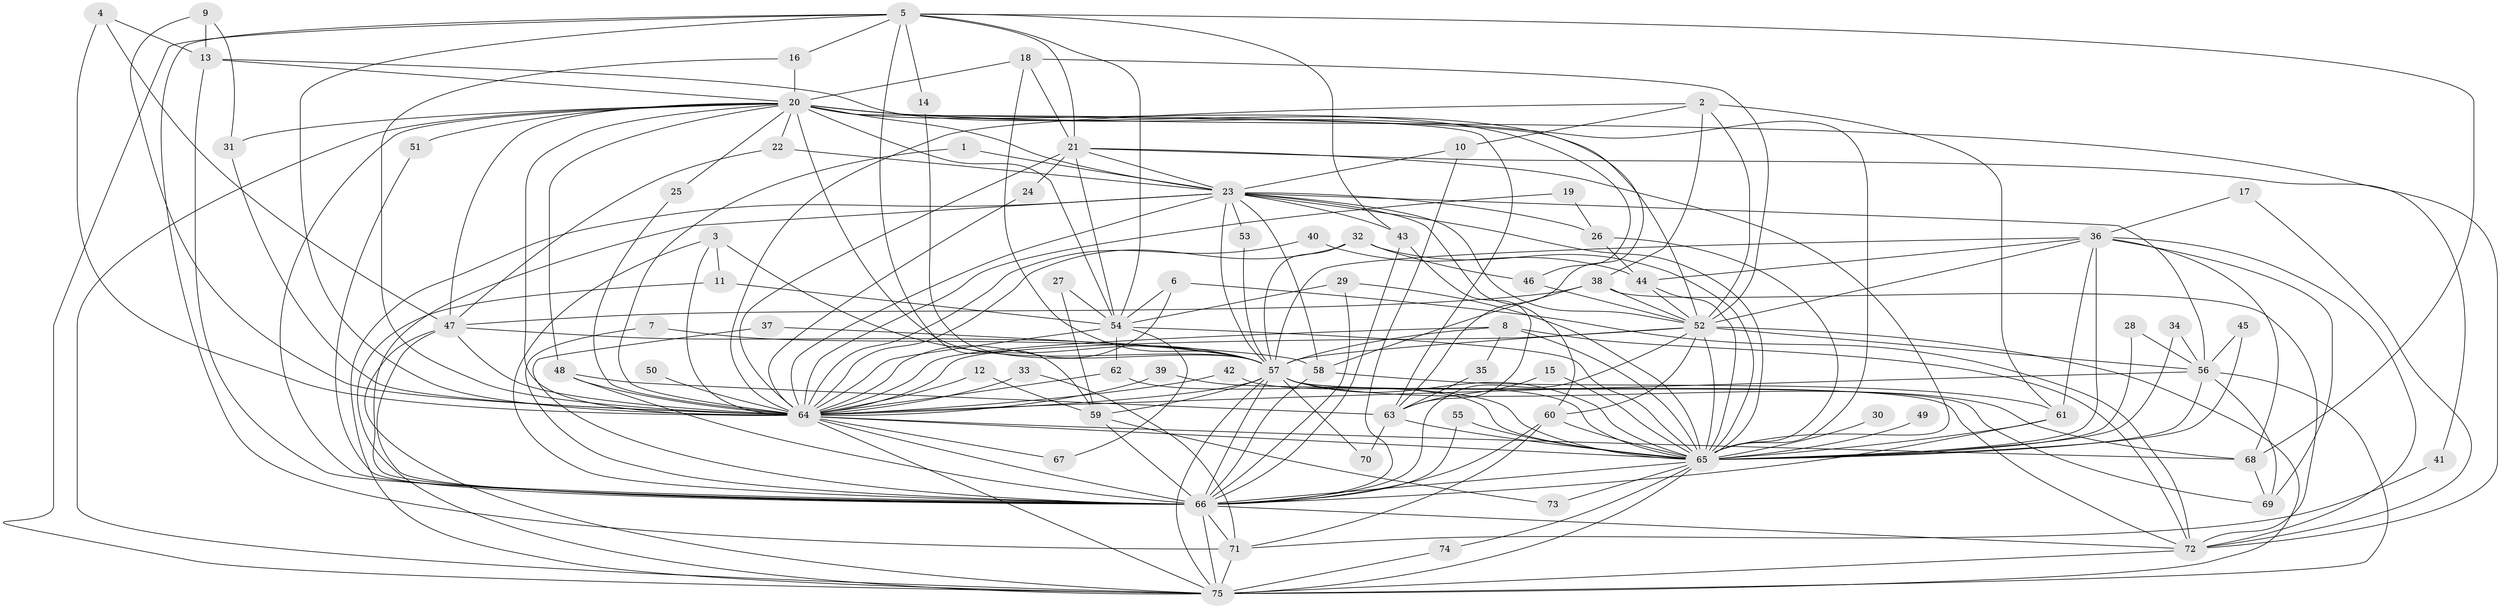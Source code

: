 // original degree distribution, {39: 0.006711409395973154, 16: 0.006711409395973154, 31: 0.006711409395973154, 17: 0.013422818791946308, 20: 0.013422818791946308, 22: 0.006711409395973154, 24: 0.006711409395973154, 28: 0.006711409395973154, 7: 0.006711409395973154, 4: 0.08053691275167785, 5: 0.06040268456375839, 3: 0.21476510067114093, 2: 0.5234899328859061, 11: 0.006711409395973154, 8: 0.020134228187919462, 9: 0.006711409395973154, 6: 0.006711409395973154, 10: 0.006711409395973154}
// Generated by graph-tools (version 1.1) at 2025/49/03/09/25 03:49:32]
// undirected, 75 vertices, 212 edges
graph export_dot {
graph [start="1"]
  node [color=gray90,style=filled];
  1;
  2;
  3;
  4;
  5;
  6;
  7;
  8;
  9;
  10;
  11;
  12;
  13;
  14;
  15;
  16;
  17;
  18;
  19;
  20;
  21;
  22;
  23;
  24;
  25;
  26;
  27;
  28;
  29;
  30;
  31;
  32;
  33;
  34;
  35;
  36;
  37;
  38;
  39;
  40;
  41;
  42;
  43;
  44;
  45;
  46;
  47;
  48;
  49;
  50;
  51;
  52;
  53;
  54;
  55;
  56;
  57;
  58;
  59;
  60;
  61;
  62;
  63;
  64;
  65;
  66;
  67;
  68;
  69;
  70;
  71;
  72;
  73;
  74;
  75;
  1 -- 23 [weight=1.0];
  1 -- 64 [weight=1.0];
  2 -- 10 [weight=1.0];
  2 -- 38 [weight=1.0];
  2 -- 52 [weight=1.0];
  2 -- 61 [weight=1.0];
  2 -- 64 [weight=1.0];
  3 -- 11 [weight=1.0];
  3 -- 57 [weight=1.0];
  3 -- 64 [weight=1.0];
  3 -- 66 [weight=1.0];
  4 -- 13 [weight=1.0];
  4 -- 47 [weight=1.0];
  4 -- 64 [weight=1.0];
  5 -- 14 [weight=1.0];
  5 -- 16 [weight=1.0];
  5 -- 21 [weight=1.0];
  5 -- 43 [weight=1.0];
  5 -- 54 [weight=1.0];
  5 -- 59 [weight=1.0];
  5 -- 64 [weight=1.0];
  5 -- 68 [weight=1.0];
  5 -- 71 [weight=1.0];
  5 -- 75 [weight=1.0];
  6 -- 54 [weight=1.0];
  6 -- 64 [weight=1.0];
  6 -- 72 [weight=1.0];
  7 -- 57 [weight=1.0];
  7 -- 66 [weight=1.0];
  8 -- 35 [weight=1.0];
  8 -- 57 [weight=1.0];
  8 -- 64 [weight=1.0];
  8 -- 65 [weight=2.0];
  8 -- 72 [weight=1.0];
  9 -- 13 [weight=1.0];
  9 -- 31 [weight=1.0];
  9 -- 64 [weight=1.0];
  10 -- 23 [weight=1.0];
  10 -- 66 [weight=1.0];
  11 -- 54 [weight=1.0];
  11 -- 75 [weight=1.0];
  12 -- 59 [weight=1.0];
  12 -- 64 [weight=1.0];
  13 -- 20 [weight=1.0];
  13 -- 63 [weight=1.0];
  13 -- 66 [weight=1.0];
  14 -- 57 [weight=1.0];
  15 -- 63 [weight=1.0];
  15 -- 65 [weight=1.0];
  16 -- 20 [weight=1.0];
  16 -- 64 [weight=1.0];
  17 -- 36 [weight=1.0];
  17 -- 72 [weight=1.0];
  18 -- 20 [weight=1.0];
  18 -- 21 [weight=1.0];
  18 -- 52 [weight=1.0];
  18 -- 57 [weight=1.0];
  19 -- 26 [weight=1.0];
  19 -- 64 [weight=1.0];
  20 -- 22 [weight=1.0];
  20 -- 23 [weight=2.0];
  20 -- 25 [weight=1.0];
  20 -- 31 [weight=1.0];
  20 -- 46 [weight=1.0];
  20 -- 47 [weight=1.0];
  20 -- 48 [weight=1.0];
  20 -- 51 [weight=2.0];
  20 -- 52 [weight=2.0];
  20 -- 54 [weight=1.0];
  20 -- 57 [weight=2.0];
  20 -- 63 [weight=1.0];
  20 -- 64 [weight=3.0];
  20 -- 65 [weight=4.0];
  20 -- 66 [weight=2.0];
  20 -- 72 [weight=1.0];
  20 -- 75 [weight=2.0];
  21 -- 23 [weight=1.0];
  21 -- 24 [weight=1.0];
  21 -- 41 [weight=1.0];
  21 -- 54 [weight=1.0];
  21 -- 64 [weight=1.0];
  21 -- 65 [weight=1.0];
  22 -- 23 [weight=1.0];
  22 -- 47 [weight=1.0];
  23 -- 26 [weight=1.0];
  23 -- 43 [weight=1.0];
  23 -- 52 [weight=1.0];
  23 -- 53 [weight=1.0];
  23 -- 56 [weight=1.0];
  23 -- 57 [weight=2.0];
  23 -- 58 [weight=1.0];
  23 -- 60 [weight=1.0];
  23 -- 64 [weight=1.0];
  23 -- 65 [weight=2.0];
  23 -- 66 [weight=1.0];
  23 -- 75 [weight=1.0];
  24 -- 64 [weight=1.0];
  25 -- 64 [weight=1.0];
  26 -- 44 [weight=1.0];
  26 -- 65 [weight=1.0];
  27 -- 54 [weight=1.0];
  27 -- 59 [weight=1.0];
  28 -- 56 [weight=1.0];
  28 -- 65 [weight=1.0];
  29 -- 54 [weight=1.0];
  29 -- 65 [weight=1.0];
  29 -- 66 [weight=1.0];
  30 -- 65 [weight=1.0];
  31 -- 64 [weight=1.0];
  32 -- 46 [weight=1.0];
  32 -- 57 [weight=1.0];
  32 -- 64 [weight=1.0];
  32 -- 65 [weight=1.0];
  33 -- 64 [weight=1.0];
  33 -- 71 [weight=1.0];
  34 -- 56 [weight=1.0];
  34 -- 65 [weight=1.0];
  35 -- 63 [weight=1.0];
  36 -- 44 [weight=1.0];
  36 -- 52 [weight=2.0];
  36 -- 57 [weight=1.0];
  36 -- 61 [weight=1.0];
  36 -- 65 [weight=2.0];
  36 -- 68 [weight=1.0];
  36 -- 69 [weight=1.0];
  36 -- 72 [weight=1.0];
  37 -- 58 [weight=1.0];
  37 -- 66 [weight=1.0];
  38 -- 47 [weight=1.0];
  38 -- 52 [weight=1.0];
  38 -- 58 [weight=1.0];
  38 -- 72 [weight=1.0];
  39 -- 64 [weight=1.0];
  39 -- 65 [weight=1.0];
  40 -- 44 [weight=1.0];
  40 -- 64 [weight=1.0];
  41 -- 71 [weight=1.0];
  42 -- 64 [weight=1.0];
  42 -- 65 [weight=1.0];
  43 -- 63 [weight=1.0];
  43 -- 66 [weight=1.0];
  44 -- 52 [weight=1.0];
  44 -- 65 [weight=1.0];
  45 -- 56 [weight=1.0];
  45 -- 65 [weight=1.0];
  46 -- 52 [weight=1.0];
  47 -- 57 [weight=1.0];
  47 -- 64 [weight=1.0];
  47 -- 66 [weight=1.0];
  47 -- 75 [weight=1.0];
  48 -- 63 [weight=1.0];
  48 -- 64 [weight=1.0];
  48 -- 66 [weight=1.0];
  49 -- 65 [weight=2.0];
  50 -- 64 [weight=1.0];
  51 -- 66 [weight=1.0];
  52 -- 56 [weight=1.0];
  52 -- 57 [weight=1.0];
  52 -- 60 [weight=1.0];
  52 -- 64 [weight=1.0];
  52 -- 65 [weight=3.0];
  52 -- 66 [weight=1.0];
  52 -- 75 [weight=1.0];
  53 -- 57 [weight=1.0];
  54 -- 62 [weight=1.0];
  54 -- 64 [weight=1.0];
  54 -- 65 [weight=2.0];
  54 -- 67 [weight=1.0];
  55 -- 65 [weight=1.0];
  55 -- 66 [weight=1.0];
  56 -- 64 [weight=1.0];
  56 -- 65 [weight=1.0];
  56 -- 69 [weight=1.0];
  56 -- 75 [weight=1.0];
  57 -- 59 [weight=1.0];
  57 -- 64 [weight=1.0];
  57 -- 65 [weight=2.0];
  57 -- 66 [weight=1.0];
  57 -- 68 [weight=1.0];
  57 -- 69 [weight=1.0];
  57 -- 70 [weight=1.0];
  57 -- 72 [weight=1.0];
  57 -- 75 [weight=1.0];
  58 -- 61 [weight=1.0];
  58 -- 66 [weight=1.0];
  59 -- 66 [weight=1.0];
  59 -- 73 [weight=1.0];
  60 -- 65 [weight=1.0];
  60 -- 66 [weight=1.0];
  60 -- 71 [weight=1.0];
  61 -- 65 [weight=1.0];
  61 -- 66 [weight=2.0];
  62 -- 64 [weight=1.0];
  62 -- 65 [weight=1.0];
  63 -- 65 [weight=1.0];
  63 -- 70 [weight=1.0];
  64 -- 65 [weight=2.0];
  64 -- 66 [weight=2.0];
  64 -- 67 [weight=1.0];
  64 -- 68 [weight=1.0];
  64 -- 75 [weight=1.0];
  65 -- 66 [weight=2.0];
  65 -- 73 [weight=1.0];
  65 -- 74 [weight=1.0];
  65 -- 75 [weight=4.0];
  66 -- 71 [weight=1.0];
  66 -- 72 [weight=1.0];
  66 -- 75 [weight=1.0];
  68 -- 69 [weight=1.0];
  71 -- 75 [weight=1.0];
  72 -- 75 [weight=1.0];
  74 -- 75 [weight=1.0];
}
